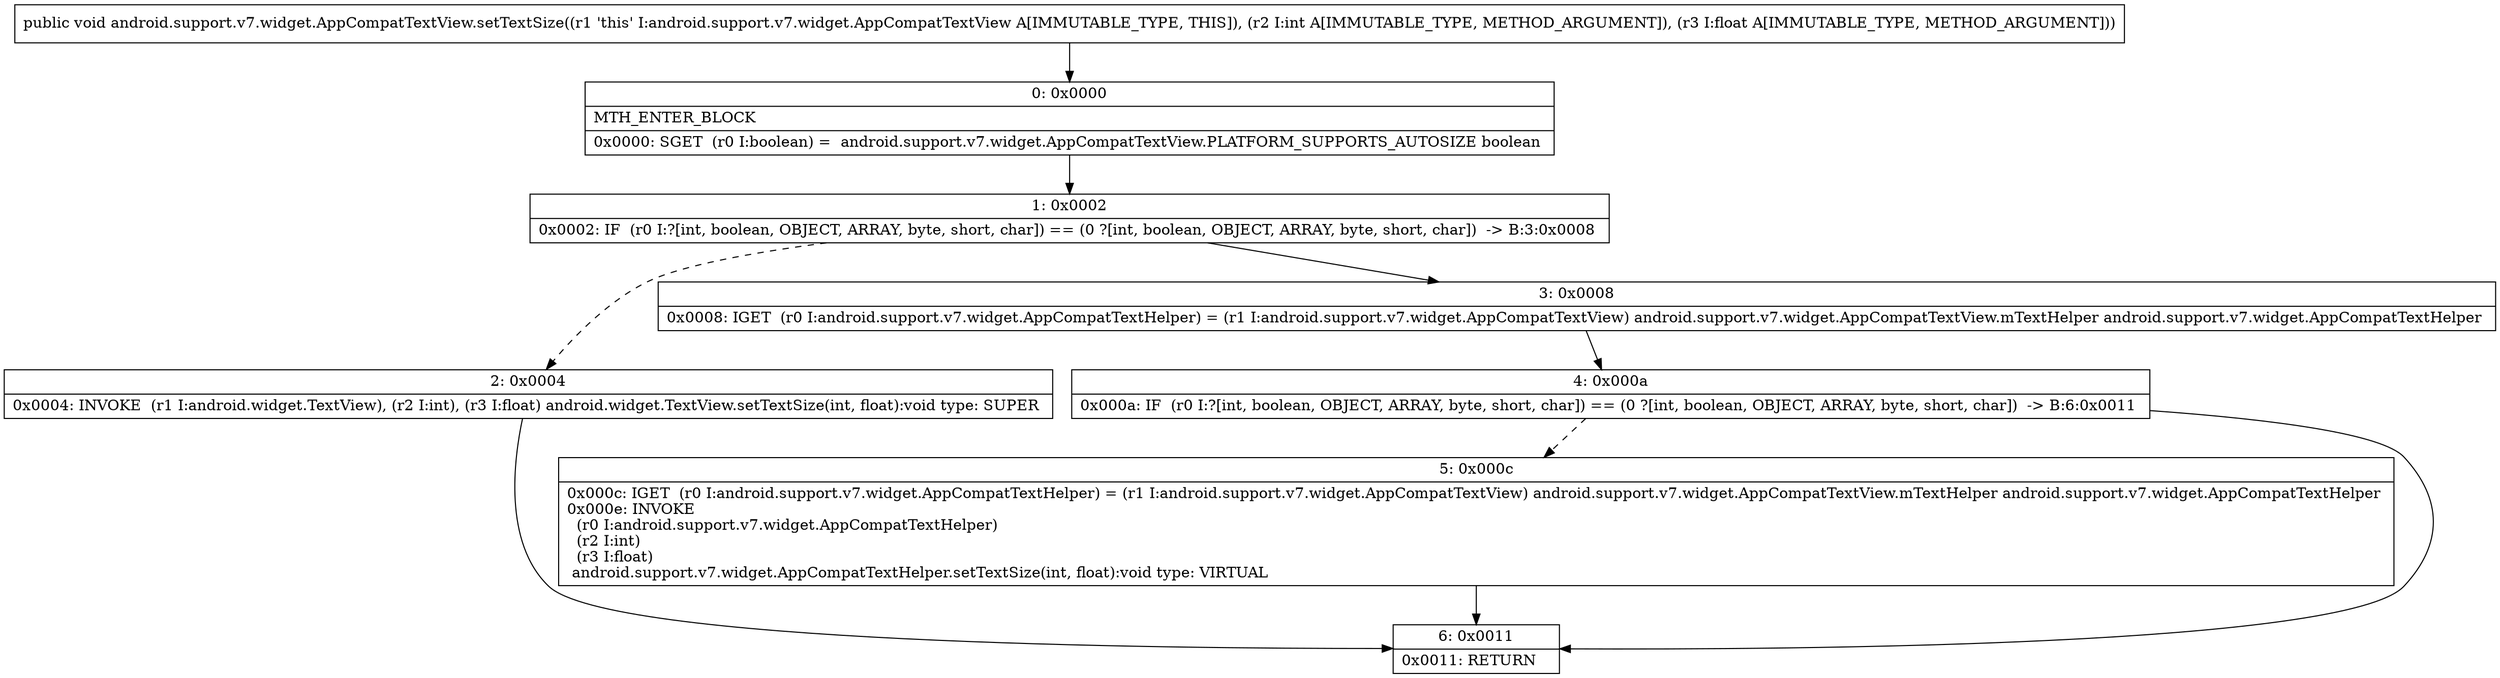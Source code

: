 digraph "CFG forandroid.support.v7.widget.AppCompatTextView.setTextSize(IF)V" {
Node_0 [shape=record,label="{0\:\ 0x0000|MTH_ENTER_BLOCK\l|0x0000: SGET  (r0 I:boolean) =  android.support.v7.widget.AppCompatTextView.PLATFORM_SUPPORTS_AUTOSIZE boolean \l}"];
Node_1 [shape=record,label="{1\:\ 0x0002|0x0002: IF  (r0 I:?[int, boolean, OBJECT, ARRAY, byte, short, char]) == (0 ?[int, boolean, OBJECT, ARRAY, byte, short, char])  \-\> B:3:0x0008 \l}"];
Node_2 [shape=record,label="{2\:\ 0x0004|0x0004: INVOKE  (r1 I:android.widget.TextView), (r2 I:int), (r3 I:float) android.widget.TextView.setTextSize(int, float):void type: SUPER \l}"];
Node_3 [shape=record,label="{3\:\ 0x0008|0x0008: IGET  (r0 I:android.support.v7.widget.AppCompatTextHelper) = (r1 I:android.support.v7.widget.AppCompatTextView) android.support.v7.widget.AppCompatTextView.mTextHelper android.support.v7.widget.AppCompatTextHelper \l}"];
Node_4 [shape=record,label="{4\:\ 0x000a|0x000a: IF  (r0 I:?[int, boolean, OBJECT, ARRAY, byte, short, char]) == (0 ?[int, boolean, OBJECT, ARRAY, byte, short, char])  \-\> B:6:0x0011 \l}"];
Node_5 [shape=record,label="{5\:\ 0x000c|0x000c: IGET  (r0 I:android.support.v7.widget.AppCompatTextHelper) = (r1 I:android.support.v7.widget.AppCompatTextView) android.support.v7.widget.AppCompatTextView.mTextHelper android.support.v7.widget.AppCompatTextHelper \l0x000e: INVOKE  \l  (r0 I:android.support.v7.widget.AppCompatTextHelper)\l  (r2 I:int)\l  (r3 I:float)\l android.support.v7.widget.AppCompatTextHelper.setTextSize(int, float):void type: VIRTUAL \l}"];
Node_6 [shape=record,label="{6\:\ 0x0011|0x0011: RETURN   \l}"];
MethodNode[shape=record,label="{public void android.support.v7.widget.AppCompatTextView.setTextSize((r1 'this' I:android.support.v7.widget.AppCompatTextView A[IMMUTABLE_TYPE, THIS]), (r2 I:int A[IMMUTABLE_TYPE, METHOD_ARGUMENT]), (r3 I:float A[IMMUTABLE_TYPE, METHOD_ARGUMENT])) }"];
MethodNode -> Node_0;
Node_0 -> Node_1;
Node_1 -> Node_2[style=dashed];
Node_1 -> Node_3;
Node_2 -> Node_6;
Node_3 -> Node_4;
Node_4 -> Node_5[style=dashed];
Node_4 -> Node_6;
Node_5 -> Node_6;
}

